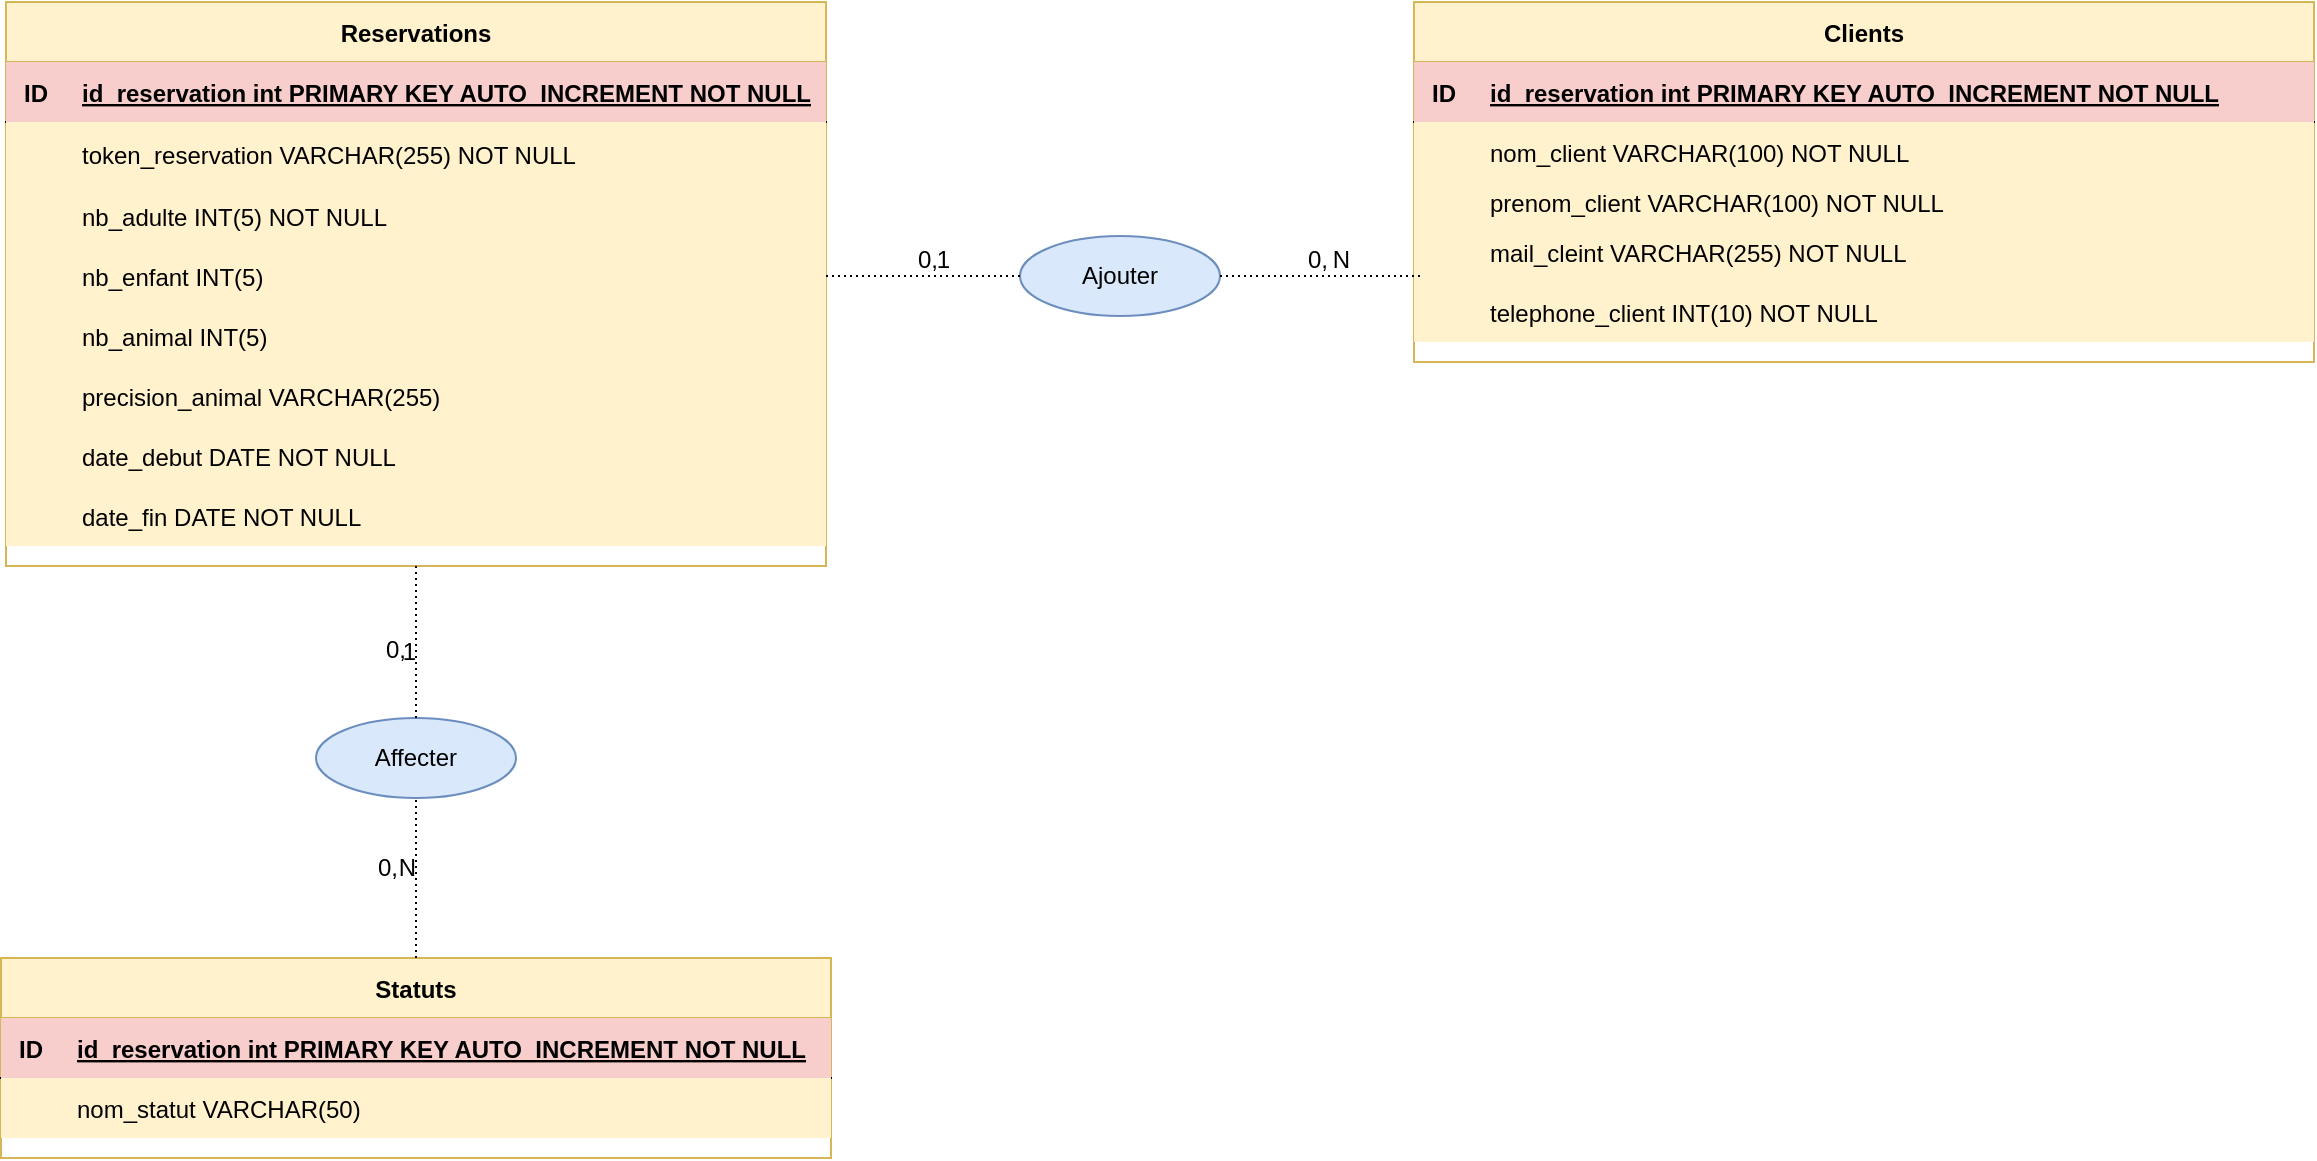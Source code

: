 <mxfile version="18.0.3" type="github">
  <diagram id="R2lEEEUBdFMjLlhIrx00" name="Page-1">
    <mxGraphModel dx="1313" dy="748" grid="0" gridSize="10" guides="0" tooltips="1" connect="1" arrows="1" fold="1" page="1" pageScale="1" pageWidth="850" pageHeight="1100" math="0" shadow="0" extFonts="Permanent Marker^https://fonts.googleapis.com/css?family=Permanent+Marker">
      <root>
        <mxCell id="0" />
        <mxCell id="1" parent="0" />
        <mxCell id="C-vyLk0tnHw3VtMMgP7b-23" value="Reservations" style="shape=table;startSize=30;container=1;collapsible=1;childLayout=tableLayout;fixedRows=1;rowLines=0;fontStyle=1;align=center;resizeLast=1;fillColor=#fff2cc;strokeColor=#d6b656;" parent="1" vertex="1">
          <mxGeometry x="146" y="38" width="410" height="282.052" as="geometry" />
        </mxCell>
        <mxCell id="C-vyLk0tnHw3VtMMgP7b-24" value="" style="shape=partialRectangle;collapsible=0;dropTarget=0;pointerEvents=0;fillColor=none;points=[[0,0.5],[1,0.5]];portConstraint=eastwest;top=0;left=0;right=0;bottom=1;" parent="C-vyLk0tnHw3VtMMgP7b-23" vertex="1">
          <mxGeometry y="30" width="410" height="30" as="geometry" />
        </mxCell>
        <mxCell id="C-vyLk0tnHw3VtMMgP7b-25" value="ID" style="shape=partialRectangle;overflow=hidden;connectable=0;fillColor=#f8cecc;top=0;left=0;bottom=0;right=0;fontStyle=1;strokeColor=#b85450;" parent="C-vyLk0tnHw3VtMMgP7b-24" vertex="1">
          <mxGeometry width="30" height="30" as="geometry">
            <mxRectangle width="30" height="30" as="alternateBounds" />
          </mxGeometry>
        </mxCell>
        <mxCell id="C-vyLk0tnHw3VtMMgP7b-26" value="id_reservation int PRIMARY KEY AUTO_INCREMENT NOT NULL" style="shape=partialRectangle;overflow=hidden;connectable=0;fillColor=#f8cecc;top=0;left=0;bottom=0;right=0;align=left;spacingLeft=6;fontStyle=5;strokeColor=#b85450;" parent="C-vyLk0tnHw3VtMMgP7b-24" vertex="1">
          <mxGeometry x="30" width="380" height="30" as="geometry">
            <mxRectangle width="380" height="30" as="alternateBounds" />
          </mxGeometry>
        </mxCell>
        <mxCell id="C-vyLk0tnHw3VtMMgP7b-27" value="" style="shape=partialRectangle;collapsible=0;dropTarget=0;pointerEvents=0;fillColor=none;points=[[0,0.5],[1,0.5]];portConstraint=eastwest;top=0;left=0;right=0;bottom=0;" parent="C-vyLk0tnHw3VtMMgP7b-23" vertex="1">
          <mxGeometry y="60" width="410" height="32" as="geometry" />
        </mxCell>
        <mxCell id="C-vyLk0tnHw3VtMMgP7b-28" value="" style="shape=partialRectangle;overflow=hidden;connectable=0;fillColor=#fff2cc;top=0;left=0;bottom=0;right=0;strokeColor=#d6b656;" parent="C-vyLk0tnHw3VtMMgP7b-27" vertex="1">
          <mxGeometry width="30" height="32" as="geometry">
            <mxRectangle width="30" height="32" as="alternateBounds" />
          </mxGeometry>
        </mxCell>
        <mxCell id="C-vyLk0tnHw3VtMMgP7b-29" value="token_reservation VARCHAR(255) NOT NULL" style="shape=partialRectangle;overflow=hidden;connectable=0;fillColor=#fff2cc;top=0;left=0;bottom=0;right=0;align=left;spacingLeft=6;strokeColor=#d6b656;" parent="C-vyLk0tnHw3VtMMgP7b-27" vertex="1">
          <mxGeometry x="30" width="380" height="32" as="geometry">
            <mxRectangle width="380" height="32" as="alternateBounds" />
          </mxGeometry>
        </mxCell>
        <mxCell id="5EWCGwdDj0wh6ERNvwwW-28" style="shape=partialRectangle;collapsible=0;dropTarget=0;pointerEvents=0;fillColor=none;points=[[0,0.5],[1,0.5]];portConstraint=eastwest;top=0;left=0;right=0;bottom=0;" vertex="1" parent="C-vyLk0tnHw3VtMMgP7b-23">
          <mxGeometry y="92" width="410" height="30" as="geometry" />
        </mxCell>
        <mxCell id="5EWCGwdDj0wh6ERNvwwW-29" style="shape=partialRectangle;overflow=hidden;connectable=0;fillColor=#fff2cc;top=0;left=0;bottom=0;right=0;strokeColor=#d6b656;" vertex="1" parent="5EWCGwdDj0wh6ERNvwwW-28">
          <mxGeometry width="30" height="30" as="geometry">
            <mxRectangle width="30" height="30" as="alternateBounds" />
          </mxGeometry>
        </mxCell>
        <mxCell id="5EWCGwdDj0wh6ERNvwwW-30" value="nb_adulte INT(5) NOT NULL" style="shape=partialRectangle;overflow=hidden;connectable=0;fillColor=#fff2cc;top=0;left=0;bottom=0;right=0;align=left;spacingLeft=6;strokeColor=#d6b656;" vertex="1" parent="5EWCGwdDj0wh6ERNvwwW-28">
          <mxGeometry x="30" width="380" height="30" as="geometry">
            <mxRectangle width="380" height="30" as="alternateBounds" />
          </mxGeometry>
        </mxCell>
        <mxCell id="5EWCGwdDj0wh6ERNvwwW-34" style="shape=partialRectangle;collapsible=0;dropTarget=0;pointerEvents=0;fillColor=none;points=[[0,0.5],[1,0.5]];portConstraint=eastwest;top=0;left=0;right=0;bottom=0;" vertex="1" parent="C-vyLk0tnHw3VtMMgP7b-23">
          <mxGeometry y="122" width="410" height="30" as="geometry" />
        </mxCell>
        <mxCell id="5EWCGwdDj0wh6ERNvwwW-35" style="shape=partialRectangle;overflow=hidden;connectable=0;fillColor=#fff2cc;top=0;left=0;bottom=0;right=0;strokeColor=#d6b656;" vertex="1" parent="5EWCGwdDj0wh6ERNvwwW-34">
          <mxGeometry width="30" height="30" as="geometry">
            <mxRectangle width="30" height="30" as="alternateBounds" />
          </mxGeometry>
        </mxCell>
        <mxCell id="5EWCGwdDj0wh6ERNvwwW-36" value="nb_enfant INT(5)" style="shape=partialRectangle;overflow=hidden;connectable=0;fillColor=#fff2cc;top=0;left=0;bottom=0;right=0;align=left;spacingLeft=6;strokeColor=#d6b656;" vertex="1" parent="5EWCGwdDj0wh6ERNvwwW-34">
          <mxGeometry x="30" width="380" height="30" as="geometry">
            <mxRectangle width="380" height="30" as="alternateBounds" />
          </mxGeometry>
        </mxCell>
        <mxCell id="5EWCGwdDj0wh6ERNvwwW-37" style="shape=partialRectangle;collapsible=0;dropTarget=0;pointerEvents=0;fillColor=none;points=[[0,0.5],[1,0.5]];portConstraint=eastwest;top=0;left=0;right=0;bottom=0;" vertex="1" parent="C-vyLk0tnHw3VtMMgP7b-23">
          <mxGeometry y="152" width="410" height="30" as="geometry" />
        </mxCell>
        <mxCell id="5EWCGwdDj0wh6ERNvwwW-38" style="shape=partialRectangle;overflow=hidden;connectable=0;fillColor=#fff2cc;top=0;left=0;bottom=0;right=0;strokeColor=#d6b656;" vertex="1" parent="5EWCGwdDj0wh6ERNvwwW-37">
          <mxGeometry width="30" height="30" as="geometry">
            <mxRectangle width="30" height="30" as="alternateBounds" />
          </mxGeometry>
        </mxCell>
        <mxCell id="5EWCGwdDj0wh6ERNvwwW-39" value="nb_animal INT(5)" style="shape=partialRectangle;overflow=hidden;connectable=0;fillColor=#fff2cc;top=0;left=0;bottom=0;right=0;align=left;spacingLeft=6;strokeColor=#d6b656;" vertex="1" parent="5EWCGwdDj0wh6ERNvwwW-37">
          <mxGeometry x="30" width="380" height="30" as="geometry">
            <mxRectangle width="380" height="30" as="alternateBounds" />
          </mxGeometry>
        </mxCell>
        <mxCell id="5EWCGwdDj0wh6ERNvwwW-40" style="shape=partialRectangle;collapsible=0;dropTarget=0;pointerEvents=0;fillColor=none;points=[[0,0.5],[1,0.5]];portConstraint=eastwest;top=0;left=0;right=0;bottom=0;" vertex="1" parent="C-vyLk0tnHw3VtMMgP7b-23">
          <mxGeometry y="182" width="410" height="30" as="geometry" />
        </mxCell>
        <mxCell id="5EWCGwdDj0wh6ERNvwwW-41" style="shape=partialRectangle;overflow=hidden;connectable=0;fillColor=#fff2cc;top=0;left=0;bottom=0;right=0;strokeColor=#d6b656;" vertex="1" parent="5EWCGwdDj0wh6ERNvwwW-40">
          <mxGeometry width="30" height="30" as="geometry">
            <mxRectangle width="30" height="30" as="alternateBounds" />
          </mxGeometry>
        </mxCell>
        <mxCell id="5EWCGwdDj0wh6ERNvwwW-42" value="precision_animal VARCHAR(255)" style="shape=partialRectangle;overflow=hidden;connectable=0;fillColor=#fff2cc;top=0;left=0;bottom=0;right=0;align=left;spacingLeft=6;strokeColor=#d6b656;" vertex="1" parent="5EWCGwdDj0wh6ERNvwwW-40">
          <mxGeometry x="30" width="380" height="30" as="geometry">
            <mxRectangle width="380" height="30" as="alternateBounds" />
          </mxGeometry>
        </mxCell>
        <mxCell id="5EWCGwdDj0wh6ERNvwwW-43" style="shape=partialRectangle;collapsible=0;dropTarget=0;pointerEvents=0;fillColor=#fff2cc;points=[[0,0.5],[1,0.5]];portConstraint=eastwest;top=0;left=0;right=0;bottom=0;strokeColor=#d6b656;" vertex="1" parent="C-vyLk0tnHw3VtMMgP7b-23">
          <mxGeometry y="212" width="410" height="30" as="geometry" />
        </mxCell>
        <mxCell id="5EWCGwdDj0wh6ERNvwwW-44" style="shape=partialRectangle;overflow=hidden;connectable=0;fillColor=#fff2cc;top=0;left=0;bottom=0;right=0;strokeColor=#d6b656;" vertex="1" parent="5EWCGwdDj0wh6ERNvwwW-43">
          <mxGeometry width="30" height="30" as="geometry">
            <mxRectangle width="30" height="30" as="alternateBounds" />
          </mxGeometry>
        </mxCell>
        <mxCell id="5EWCGwdDj0wh6ERNvwwW-45" value="date_debut DATE NOT NULL" style="shape=partialRectangle;overflow=hidden;connectable=0;fillColor=#fff2cc;top=0;left=0;bottom=0;right=0;align=left;spacingLeft=6;strokeColor=#d6b656;" vertex="1" parent="5EWCGwdDj0wh6ERNvwwW-43">
          <mxGeometry x="30" width="380" height="30" as="geometry">
            <mxRectangle width="380" height="30" as="alternateBounds" />
          </mxGeometry>
        </mxCell>
        <mxCell id="5EWCGwdDj0wh6ERNvwwW-46" style="shape=partialRectangle;collapsible=0;dropTarget=0;pointerEvents=0;fillColor=#fff2cc;points=[[0,0.5],[1,0.5]];portConstraint=eastwest;top=0;left=0;right=0;bottom=0;strokeColor=#d6b656;" vertex="1" parent="C-vyLk0tnHw3VtMMgP7b-23">
          <mxGeometry y="242" width="410" height="30" as="geometry" />
        </mxCell>
        <mxCell id="5EWCGwdDj0wh6ERNvwwW-47" style="shape=partialRectangle;overflow=hidden;connectable=0;fillColor=#fff2cc;top=0;left=0;bottom=0;right=0;strokeColor=#d6b656;" vertex="1" parent="5EWCGwdDj0wh6ERNvwwW-46">
          <mxGeometry width="30" height="30" as="geometry">
            <mxRectangle width="30" height="30" as="alternateBounds" />
          </mxGeometry>
        </mxCell>
        <mxCell id="5EWCGwdDj0wh6ERNvwwW-48" value="date_fin DATE NOT NULL" style="shape=partialRectangle;overflow=hidden;connectable=0;fillColor=#fff2cc;top=0;left=0;bottom=0;right=0;align=left;spacingLeft=6;strokeColor=#d6b656;" vertex="1" parent="5EWCGwdDj0wh6ERNvwwW-46">
          <mxGeometry x="30" width="380" height="30" as="geometry">
            <mxRectangle width="380" height="30" as="alternateBounds" />
          </mxGeometry>
        </mxCell>
        <mxCell id="5EWCGwdDj0wh6ERNvwwW-1" value="Clients" style="shape=table;startSize=30;container=1;collapsible=1;childLayout=tableLayout;fixedRows=1;rowLines=0;fontStyle=1;align=center;resizeLast=1;fillColor=#fff2cc;strokeColor=#d6b656;" vertex="1" parent="1">
          <mxGeometry x="850" y="38" width="450" height="180" as="geometry" />
        </mxCell>
        <mxCell id="5EWCGwdDj0wh6ERNvwwW-2" value="" style="shape=tableRow;horizontal=0;startSize=0;swimlaneHead=0;swimlaneBody=0;fillColor=none;collapsible=0;dropTarget=0;points=[[0,0.5],[1,0.5]];portConstraint=eastwest;top=0;left=0;right=0;bottom=1;" vertex="1" parent="5EWCGwdDj0wh6ERNvwwW-1">
          <mxGeometry y="30" width="450" height="30" as="geometry" />
        </mxCell>
        <mxCell id="5EWCGwdDj0wh6ERNvwwW-3" value="ID" style="shape=partialRectangle;connectable=0;fillColor=#f8cecc;top=0;left=0;bottom=0;right=0;fontStyle=1;overflow=hidden;strokeColor=#b85450;" vertex="1" parent="5EWCGwdDj0wh6ERNvwwW-2">
          <mxGeometry width="30" height="30" as="geometry">
            <mxRectangle width="30" height="30" as="alternateBounds" />
          </mxGeometry>
        </mxCell>
        <mxCell id="5EWCGwdDj0wh6ERNvwwW-4" value="id_reservation int PRIMARY KEY AUTO_INCREMENT NOT NULL" style="shape=partialRectangle;connectable=0;fillColor=#f8cecc;top=0;left=0;bottom=0;right=0;align=left;spacingLeft=6;fontStyle=5;overflow=hidden;strokeColor=#b85450;" vertex="1" parent="5EWCGwdDj0wh6ERNvwwW-2">
          <mxGeometry x="30" width="420" height="30" as="geometry">
            <mxRectangle width="420" height="30" as="alternateBounds" />
          </mxGeometry>
        </mxCell>
        <mxCell id="5EWCGwdDj0wh6ERNvwwW-5" value="" style="shape=tableRow;horizontal=0;startSize=0;swimlaneHead=0;swimlaneBody=0;fillColor=none;collapsible=0;dropTarget=0;points=[[0,0.5],[1,0.5]];portConstraint=eastwest;top=0;left=0;right=0;bottom=0;" vertex="1" parent="5EWCGwdDj0wh6ERNvwwW-1">
          <mxGeometry y="60" width="450" height="30" as="geometry" />
        </mxCell>
        <mxCell id="5EWCGwdDj0wh6ERNvwwW-6" value="" style="shape=partialRectangle;connectable=0;fillColor=#fff2cc;top=0;left=0;bottom=0;right=0;editable=1;overflow=hidden;strokeColor=#d6b656;" vertex="1" parent="5EWCGwdDj0wh6ERNvwwW-5">
          <mxGeometry width="30" height="30" as="geometry">
            <mxRectangle width="30" height="30" as="alternateBounds" />
          </mxGeometry>
        </mxCell>
        <mxCell id="5EWCGwdDj0wh6ERNvwwW-7" value="nom_client VARCHAR(100) NOT NULL" style="shape=partialRectangle;connectable=0;fillColor=#fff2cc;top=0;left=0;bottom=0;right=0;align=left;spacingLeft=6;overflow=hidden;strokeColor=#d6b656;" vertex="1" parent="5EWCGwdDj0wh6ERNvwwW-5">
          <mxGeometry x="30" width="420" height="30" as="geometry">
            <mxRectangle width="420" height="30" as="alternateBounds" />
          </mxGeometry>
        </mxCell>
        <mxCell id="5EWCGwdDj0wh6ERNvwwW-8" value="" style="shape=tableRow;horizontal=0;startSize=0;swimlaneHead=0;swimlaneBody=0;fillColor=none;collapsible=0;dropTarget=0;points=[[0,0.5],[1,0.5]];portConstraint=eastwest;top=0;left=0;right=0;bottom=0;" vertex="1" parent="5EWCGwdDj0wh6ERNvwwW-1">
          <mxGeometry y="90" width="450" height="20" as="geometry" />
        </mxCell>
        <mxCell id="5EWCGwdDj0wh6ERNvwwW-9" value="" style="shape=partialRectangle;connectable=0;fillColor=#fff2cc;top=0;left=0;bottom=0;right=0;editable=1;overflow=hidden;strokeColor=#d6b656;" vertex="1" parent="5EWCGwdDj0wh6ERNvwwW-8">
          <mxGeometry width="30" height="20" as="geometry">
            <mxRectangle width="30" height="20" as="alternateBounds" />
          </mxGeometry>
        </mxCell>
        <mxCell id="5EWCGwdDj0wh6ERNvwwW-10" value="prenom_client VARCHAR(100) NOT NULL" style="shape=partialRectangle;connectable=0;fillColor=#fff2cc;top=0;left=0;bottom=0;right=0;align=left;spacingLeft=6;overflow=hidden;strokeColor=#d6b656;" vertex="1" parent="5EWCGwdDj0wh6ERNvwwW-8">
          <mxGeometry x="30" width="420" height="20" as="geometry">
            <mxRectangle width="420" height="20" as="alternateBounds" />
          </mxGeometry>
        </mxCell>
        <mxCell id="5EWCGwdDj0wh6ERNvwwW-11" value="" style="shape=tableRow;horizontal=0;startSize=0;swimlaneHead=0;swimlaneBody=0;fillColor=none;collapsible=0;dropTarget=0;points=[[0,0.5],[1,0.5]];portConstraint=eastwest;top=0;left=0;right=0;bottom=0;" vertex="1" parent="5EWCGwdDj0wh6ERNvwwW-1">
          <mxGeometry y="110" width="450" height="30" as="geometry" />
        </mxCell>
        <mxCell id="5EWCGwdDj0wh6ERNvwwW-12" value="" style="shape=partialRectangle;connectable=0;fillColor=#fff2cc;top=0;left=0;bottom=0;right=0;editable=1;overflow=hidden;strokeColor=#d6b656;" vertex="1" parent="5EWCGwdDj0wh6ERNvwwW-11">
          <mxGeometry width="30" height="30" as="geometry">
            <mxRectangle width="30" height="30" as="alternateBounds" />
          </mxGeometry>
        </mxCell>
        <mxCell id="5EWCGwdDj0wh6ERNvwwW-13" value="mail_cleint VARCHAR(255) NOT NULL" style="shape=partialRectangle;connectable=0;fillColor=#fff2cc;top=0;left=0;bottom=0;right=0;align=left;spacingLeft=6;overflow=hidden;strokeColor=#d6b656;" vertex="1" parent="5EWCGwdDj0wh6ERNvwwW-11">
          <mxGeometry x="30" width="420" height="30" as="geometry">
            <mxRectangle width="420" height="30" as="alternateBounds" />
          </mxGeometry>
        </mxCell>
        <mxCell id="5EWCGwdDj0wh6ERNvwwW-31" style="shape=tableRow;horizontal=0;startSize=0;swimlaneHead=0;swimlaneBody=0;fillColor=none;collapsible=0;dropTarget=0;points=[[0,0.5],[1,0.5]];portConstraint=eastwest;top=0;left=0;right=0;bottom=0;" vertex="1" parent="5EWCGwdDj0wh6ERNvwwW-1">
          <mxGeometry y="140" width="450" height="30" as="geometry" />
        </mxCell>
        <mxCell id="5EWCGwdDj0wh6ERNvwwW-32" style="shape=partialRectangle;connectable=0;fillColor=#fff2cc;top=0;left=0;bottom=0;right=0;editable=1;overflow=hidden;strokeColor=#d6b656;" vertex="1" parent="5EWCGwdDj0wh6ERNvwwW-31">
          <mxGeometry width="30" height="30" as="geometry">
            <mxRectangle width="30" height="30" as="alternateBounds" />
          </mxGeometry>
        </mxCell>
        <mxCell id="5EWCGwdDj0wh6ERNvwwW-33" value="telephone_client INT(10) NOT NULL" style="shape=partialRectangle;connectable=0;fillColor=#fff2cc;top=0;left=0;bottom=0;right=0;align=left;spacingLeft=6;overflow=hidden;strokeColor=#d6b656;" vertex="1" parent="5EWCGwdDj0wh6ERNvwwW-31">
          <mxGeometry x="30" width="420" height="30" as="geometry">
            <mxRectangle width="420" height="30" as="alternateBounds" />
          </mxGeometry>
        </mxCell>
        <mxCell id="5EWCGwdDj0wh6ERNvwwW-49" value="Statuts" style="shape=table;startSize=30;container=1;collapsible=1;childLayout=tableLayout;fixedRows=1;rowLines=0;fontStyle=1;align=center;resizeLast=1;fillColor=#fff2cc;strokeColor=#d6b656;" vertex="1" parent="1">
          <mxGeometry x="143.5" y="516" width="415" height="100" as="geometry" />
        </mxCell>
        <mxCell id="5EWCGwdDj0wh6ERNvwwW-50" value="" style="shape=tableRow;horizontal=0;startSize=0;swimlaneHead=0;swimlaneBody=0;fillColor=none;collapsible=0;dropTarget=0;points=[[0,0.5],[1,0.5]];portConstraint=eastwest;top=0;left=0;right=0;bottom=1;" vertex="1" parent="5EWCGwdDj0wh6ERNvwwW-49">
          <mxGeometry y="30" width="415" height="30" as="geometry" />
        </mxCell>
        <mxCell id="5EWCGwdDj0wh6ERNvwwW-51" value="ID" style="shape=partialRectangle;connectable=0;fillColor=#f8cecc;top=0;left=0;bottom=0;right=0;fontStyle=1;overflow=hidden;strokeColor=#b85450;" vertex="1" parent="5EWCGwdDj0wh6ERNvwwW-50">
          <mxGeometry width="30" height="30" as="geometry">
            <mxRectangle width="30" height="30" as="alternateBounds" />
          </mxGeometry>
        </mxCell>
        <mxCell id="5EWCGwdDj0wh6ERNvwwW-52" value="id_reservation int PRIMARY KEY AUTO_INCREMENT NOT NULL" style="shape=partialRectangle;connectable=0;fillColor=#f8cecc;top=0;left=0;bottom=0;right=0;align=left;spacingLeft=6;fontStyle=5;overflow=hidden;strokeColor=#b85450;" vertex="1" parent="5EWCGwdDj0wh6ERNvwwW-50">
          <mxGeometry x="30" width="385" height="30" as="geometry">
            <mxRectangle width="385" height="30" as="alternateBounds" />
          </mxGeometry>
        </mxCell>
        <mxCell id="5EWCGwdDj0wh6ERNvwwW-53" value="" style="shape=tableRow;horizontal=0;startSize=0;swimlaneHead=0;swimlaneBody=0;fillColor=none;collapsible=0;dropTarget=0;points=[[0,0.5],[1,0.5]];portConstraint=eastwest;top=0;left=0;right=0;bottom=0;" vertex="1" parent="5EWCGwdDj0wh6ERNvwwW-49">
          <mxGeometry y="60" width="415" height="30" as="geometry" />
        </mxCell>
        <mxCell id="5EWCGwdDj0wh6ERNvwwW-54" value="" style="shape=partialRectangle;connectable=0;fillColor=#fff2cc;top=0;left=0;bottom=0;right=0;editable=1;overflow=hidden;strokeColor=#d6b656;" vertex="1" parent="5EWCGwdDj0wh6ERNvwwW-53">
          <mxGeometry width="30" height="30" as="geometry">
            <mxRectangle width="30" height="30" as="alternateBounds" />
          </mxGeometry>
        </mxCell>
        <mxCell id="5EWCGwdDj0wh6ERNvwwW-55" value="nom_statut VARCHAR(50)" style="shape=partialRectangle;connectable=0;fillColor=#fff2cc;top=0;left=0;bottom=0;right=0;align=left;spacingLeft=6;overflow=hidden;strokeColor=#d6b656;" vertex="1" parent="5EWCGwdDj0wh6ERNvwwW-53">
          <mxGeometry x="30" width="385" height="30" as="geometry">
            <mxRectangle width="385" height="30" as="alternateBounds" />
          </mxGeometry>
        </mxCell>
        <mxCell id="5EWCGwdDj0wh6ERNvwwW-62" value="Ajouter" style="ellipse;whiteSpace=wrap;html=1;align=center;fillColor=#dae8fc;strokeColor=#6c8ebf;" vertex="1" parent="1">
          <mxGeometry x="653" y="155" width="100" height="40" as="geometry" />
        </mxCell>
        <mxCell id="5EWCGwdDj0wh6ERNvwwW-63" value="Affecter" style="ellipse;whiteSpace=wrap;html=1;align=center;fillColor=#dae8fc;strokeColor=#6c8ebf;" vertex="1" parent="1">
          <mxGeometry x="301" y="396" width="100" height="40" as="geometry" />
        </mxCell>
        <mxCell id="5EWCGwdDj0wh6ERNvwwW-64" value="" style="endArrow=none;html=1;rounded=0;dashed=1;dashPattern=1 2;exitX=0.5;exitY=1;exitDx=0;exitDy=0;entryX=0.5;entryY=0;entryDx=0;entryDy=0;" edge="1" parent="1" source="C-vyLk0tnHw3VtMMgP7b-23" target="5EWCGwdDj0wh6ERNvwwW-63">
          <mxGeometry relative="1" as="geometry">
            <mxPoint x="515" y="375" as="sourcePoint" />
            <mxPoint x="675" y="375" as="targetPoint" />
          </mxGeometry>
        </mxCell>
        <mxCell id="5EWCGwdDj0wh6ERNvwwW-65" value="1" style="resizable=0;html=1;align=right;verticalAlign=bottom;" connectable="0" vertex="1" parent="5EWCGwdDj0wh6ERNvwwW-64">
          <mxGeometry x="1" relative="1" as="geometry">
            <mxPoint y="-25" as="offset" />
          </mxGeometry>
        </mxCell>
        <mxCell id="5EWCGwdDj0wh6ERNvwwW-66" value="" style="endArrow=none;html=1;rounded=0;dashed=1;dashPattern=1 2;exitX=0.5;exitY=0;exitDx=0;exitDy=0;entryX=0.5;entryY=1;entryDx=0;entryDy=0;" edge="1" parent="1" source="5EWCGwdDj0wh6ERNvwwW-49" target="5EWCGwdDj0wh6ERNvwwW-63">
          <mxGeometry relative="1" as="geometry">
            <mxPoint x="515" y="375" as="sourcePoint" />
            <mxPoint x="675" y="375" as="targetPoint" />
          </mxGeometry>
        </mxCell>
        <mxCell id="5EWCGwdDj0wh6ERNvwwW-67" value="N" style="resizable=0;html=1;align=right;verticalAlign=bottom;" connectable="0" vertex="1" parent="5EWCGwdDj0wh6ERNvwwW-66">
          <mxGeometry x="1" relative="1" as="geometry">
            <mxPoint y="43" as="offset" />
          </mxGeometry>
        </mxCell>
        <mxCell id="5EWCGwdDj0wh6ERNvwwW-68" value="0," style="text;html=1;strokeColor=none;fillColor=none;align=center;verticalAlign=middle;whiteSpace=wrap;rounded=0;" vertex="1" parent="1">
          <mxGeometry x="307" y="456" width="60" height="30" as="geometry" />
        </mxCell>
        <mxCell id="5EWCGwdDj0wh6ERNvwwW-69" value="0," style="text;html=1;strokeColor=none;fillColor=none;align=center;verticalAlign=middle;whiteSpace=wrap;rounded=0;" vertex="1" parent="1">
          <mxGeometry x="311" y="347" width="60" height="30" as="geometry" />
        </mxCell>
        <mxCell id="5EWCGwdDj0wh6ERNvwwW-73" value="" style="endArrow=none;html=1;rounded=0;dashed=1;dashPattern=1 2;exitX=1;exitY=0.5;exitDx=0;exitDy=0;entryX=0;entryY=0.5;entryDx=0;entryDy=0;startArrow=none;" edge="1" parent="1" source="5EWCGwdDj0wh6ERNvwwW-34" target="5EWCGwdDj0wh6ERNvwwW-62">
          <mxGeometry relative="1" as="geometry">
            <mxPoint x="606" y="128.002" as="sourcePoint" />
            <mxPoint x="606" y="203.95" as="targetPoint" />
          </mxGeometry>
        </mxCell>
        <mxCell id="5EWCGwdDj0wh6ERNvwwW-74" value="1" style="resizable=0;html=1;align=right;verticalAlign=bottom;" connectable="0" vertex="1" parent="5EWCGwdDj0wh6ERNvwwW-73">
          <mxGeometry x="1" relative="1" as="geometry">
            <mxPoint x="-35" as="offset" />
          </mxGeometry>
        </mxCell>
        <mxCell id="5EWCGwdDj0wh6ERNvwwW-75" value="0," style="text;html=1;strokeColor=none;fillColor=none;align=center;verticalAlign=middle;whiteSpace=wrap;rounded=0;" vertex="1" parent="1">
          <mxGeometry x="577" y="152" width="60" height="30" as="geometry" />
        </mxCell>
        <mxCell id="5EWCGwdDj0wh6ERNvwwW-78" value="" style="endArrow=none;html=1;rounded=0;dashed=1;dashPattern=1 2;exitX=1;exitY=0.5;exitDx=0;exitDy=0;entryX=0;entryY=0.5;entryDx=0;entryDy=0;" edge="1" parent="1" source="5EWCGwdDj0wh6ERNvwwW-34" target="5EWCGwdDj0wh6ERNvwwW-62">
          <mxGeometry relative="1" as="geometry">
            <mxPoint x="556" y="175" as="sourcePoint" />
            <mxPoint x="653" y="175" as="targetPoint" />
          </mxGeometry>
        </mxCell>
        <mxCell id="5EWCGwdDj0wh6ERNvwwW-80" value="" style="endArrow=none;html=1;rounded=0;dashed=1;dashPattern=1 2;entryX=1;entryY=0.5;entryDx=0;entryDy=0;" edge="1" parent="1" target="5EWCGwdDj0wh6ERNvwwW-62">
          <mxGeometry relative="1" as="geometry">
            <mxPoint x="853" y="175" as="sourcePoint" />
            <mxPoint x="361" y="446" as="targetPoint" />
          </mxGeometry>
        </mxCell>
        <mxCell id="5EWCGwdDj0wh6ERNvwwW-81" value="N" style="resizable=0;html=1;align=right;verticalAlign=bottom;" connectable="0" vertex="1" parent="5EWCGwdDj0wh6ERNvwwW-80">
          <mxGeometry x="1" relative="1" as="geometry">
            <mxPoint x="65" as="offset" />
          </mxGeometry>
        </mxCell>
        <mxCell id="5EWCGwdDj0wh6ERNvwwW-82" value="0," style="text;html=1;strokeColor=none;fillColor=none;align=center;verticalAlign=middle;whiteSpace=wrap;rounded=0;" vertex="1" parent="1">
          <mxGeometry x="772" y="152" width="60" height="30" as="geometry" />
        </mxCell>
      </root>
    </mxGraphModel>
  </diagram>
</mxfile>
